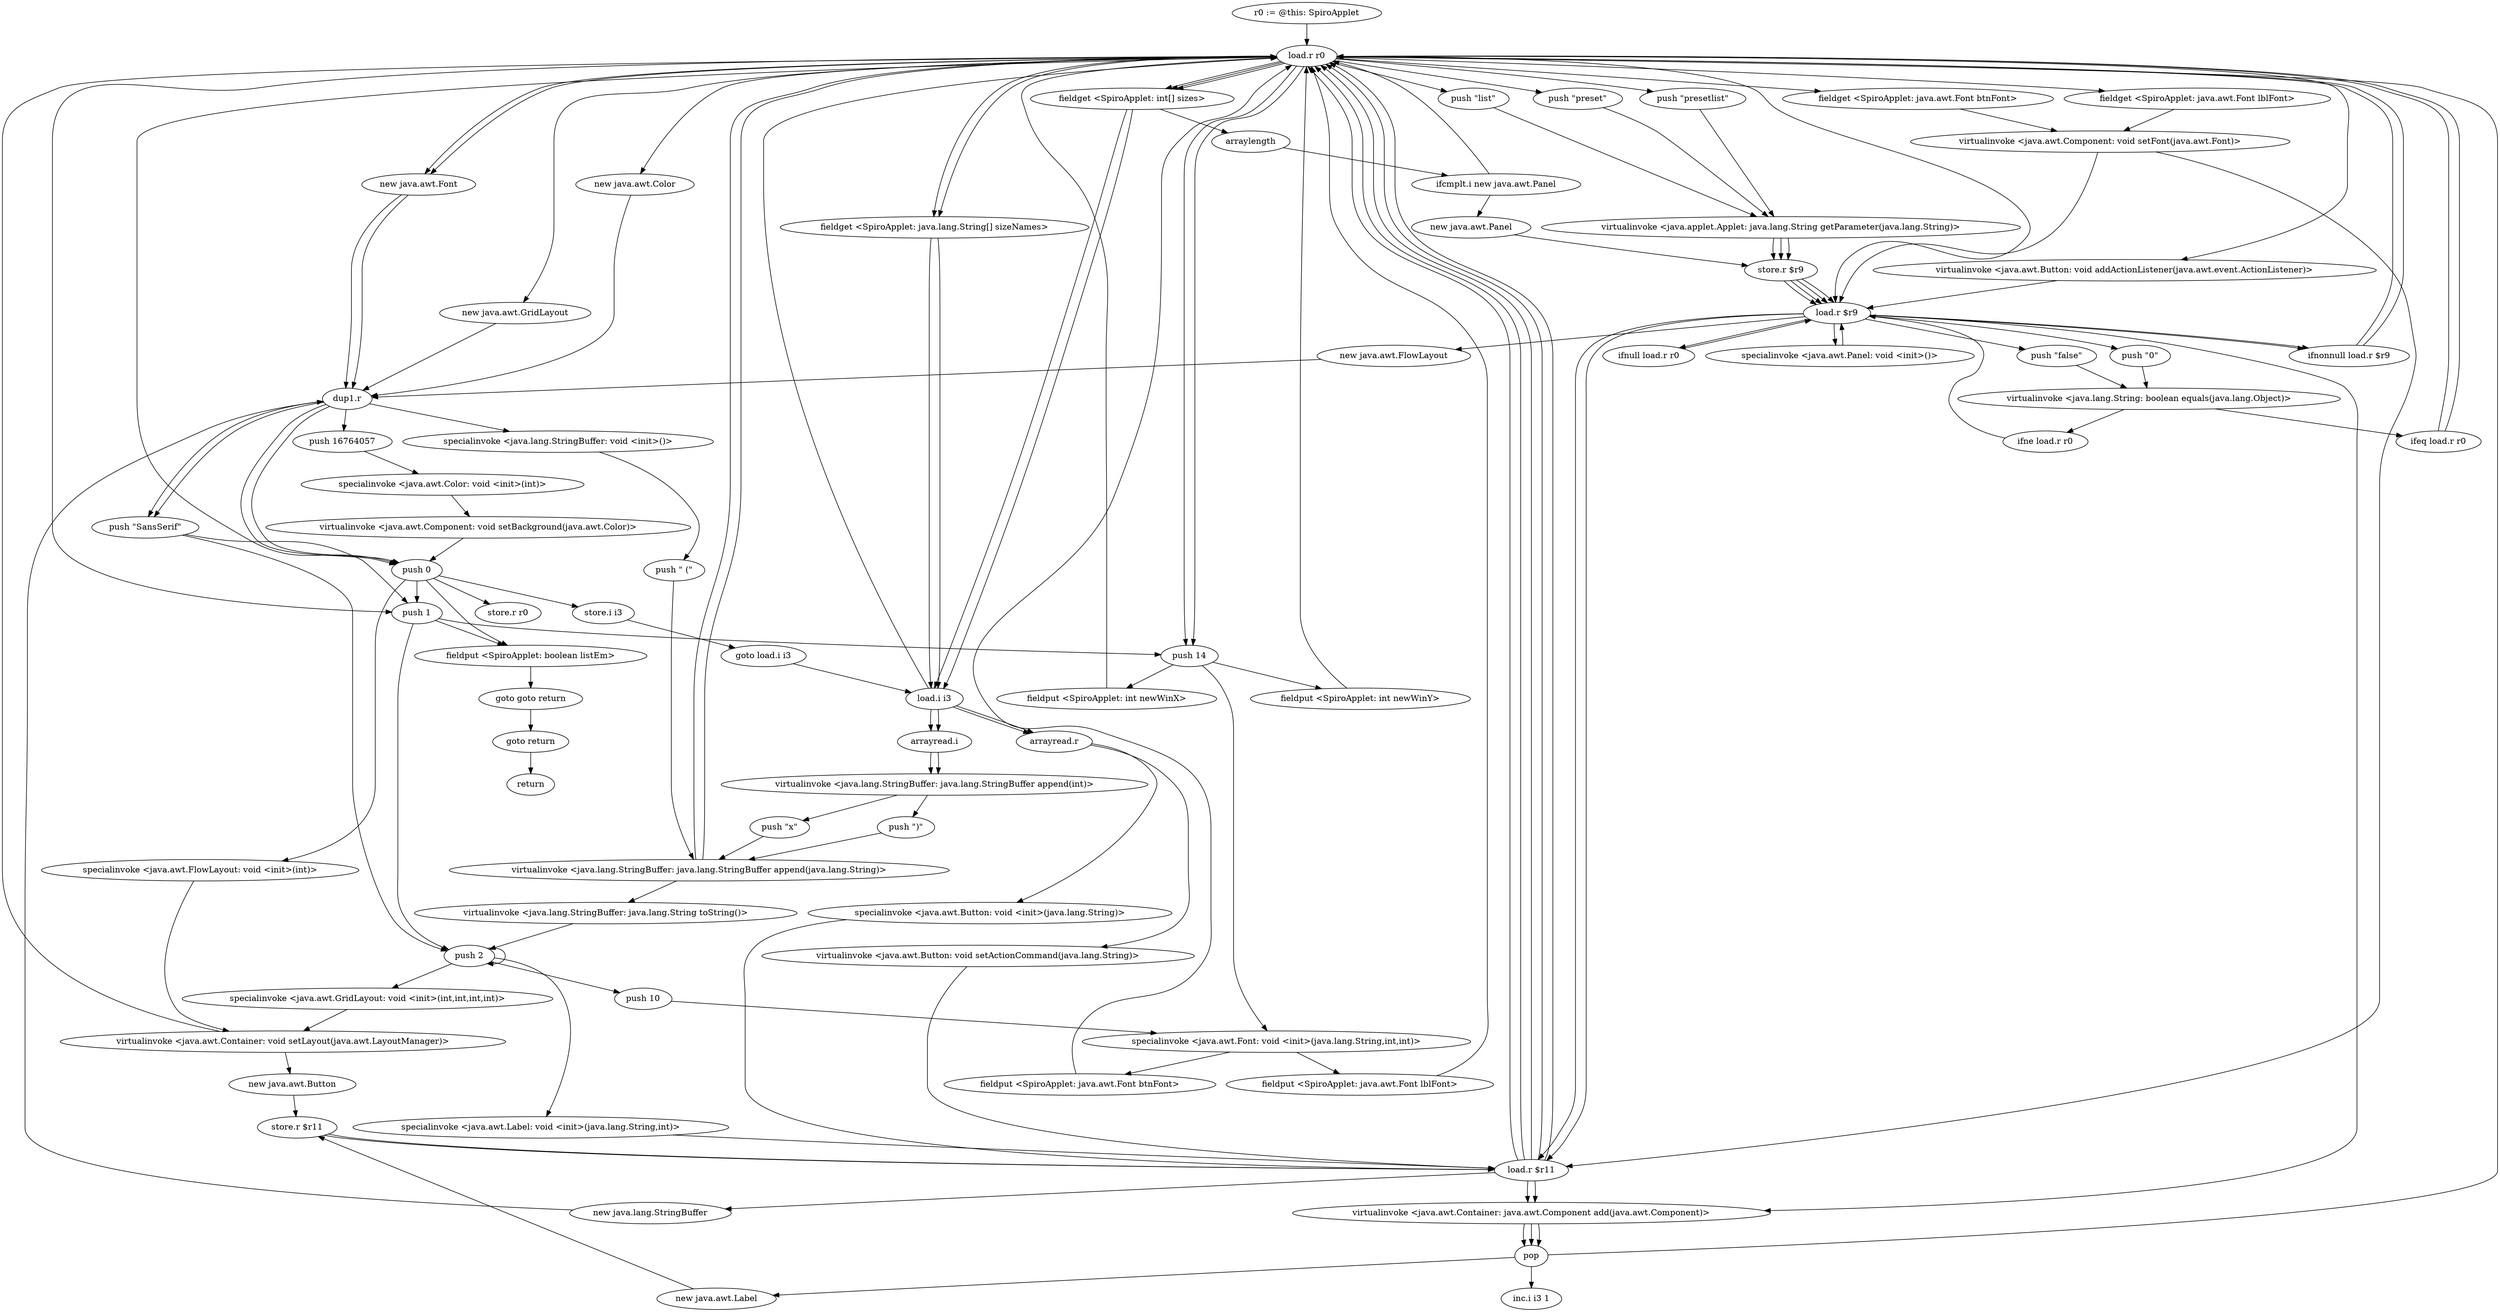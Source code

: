 digraph "" {
    "r0 := @this: SpiroApplet"
    "load.r r0"
    "r0 := @this: SpiroApplet"->"load.r r0";
    "new java.awt.Font"
    "load.r r0"->"new java.awt.Font";
    "dup1.r"
    "new java.awt.Font"->"dup1.r";
    "push \"SansSerif\""
    "dup1.r"->"push \"SansSerif\"";
    "push 1"
    "push \"SansSerif\""->"push 1";
    "push 14"
    "push 1"->"push 14";
    "specialinvoke <java.awt.Font: void <init>(java.lang.String,int,int)>"
    "push 14"->"specialinvoke <java.awt.Font: void <init>(java.lang.String,int,int)>";
    "fieldput <SpiroApplet: java.awt.Font btnFont>"
    "specialinvoke <java.awt.Font: void <init>(java.lang.String,int,int)>"->"fieldput <SpiroApplet: java.awt.Font btnFont>";
    "fieldput <SpiroApplet: java.awt.Font btnFont>"->"load.r r0";
    "load.r r0"->"new java.awt.Font";
    "new java.awt.Font"->"dup1.r";
    "dup1.r"->"push \"SansSerif\"";
    "push 2"
    "push \"SansSerif\""->"push 2";
    "push 10"
    "push 2"->"push 10";
    "push 10"->"specialinvoke <java.awt.Font: void <init>(java.lang.String,int,int)>";
    "fieldput <SpiroApplet: java.awt.Font lblFont>"
    "specialinvoke <java.awt.Font: void <init>(java.lang.String,int,int)>"->"fieldput <SpiroApplet: java.awt.Font lblFont>";
    "fieldput <SpiroApplet: java.awt.Font lblFont>"->"load.r r0";
    "load.r r0"->"push 14";
    "fieldput <SpiroApplet: int newWinX>"
    "push 14"->"fieldput <SpiroApplet: int newWinX>";
    "fieldput <SpiroApplet: int newWinX>"->"load.r r0";
    "load.r r0"->"push 14";
    "fieldput <SpiroApplet: int newWinY>"
    "push 14"->"fieldput <SpiroApplet: int newWinY>";
    "fieldput <SpiroApplet: int newWinY>"->"load.r r0";
    "new java.awt.GridLayout"
    "load.r r0"->"new java.awt.GridLayout";
    "new java.awt.GridLayout"->"dup1.r";
    "push 0"
    "dup1.r"->"push 0";
    "push 0"->"push 1";
    "push 1"->"push 2";
    "push 2"->"push 2";
    "specialinvoke <java.awt.GridLayout: void <init>(int,int,int,int)>"
    "push 2"->"specialinvoke <java.awt.GridLayout: void <init>(int,int,int,int)>";
    "virtualinvoke <java.awt.Container: void setLayout(java.awt.LayoutManager)>"
    "specialinvoke <java.awt.GridLayout: void <init>(int,int,int,int)>"->"virtualinvoke <java.awt.Container: void setLayout(java.awt.LayoutManager)>";
    "virtualinvoke <java.awt.Container: void setLayout(java.awt.LayoutManager)>"->"load.r r0";
    "new java.awt.Color"
    "load.r r0"->"new java.awt.Color";
    "new java.awt.Color"->"dup1.r";
    "push 16764057"
    "dup1.r"->"push 16764057";
    "specialinvoke <java.awt.Color: void <init>(int)>"
    "push 16764057"->"specialinvoke <java.awt.Color: void <init>(int)>";
    "virtualinvoke <java.awt.Component: void setBackground(java.awt.Color)>"
    "specialinvoke <java.awt.Color: void <init>(int)>"->"virtualinvoke <java.awt.Component: void setBackground(java.awt.Color)>";
    "virtualinvoke <java.awt.Component: void setBackground(java.awt.Color)>"->"push 0";
    "store.i i3"
    "push 0"->"store.i i3";
    "goto load.i i3"
    "store.i i3"->"goto load.i i3";
    "load.i i3"
    "goto load.i i3"->"load.i i3";
    "load.i i3"->"load.r r0";
    "fieldget <SpiroApplet: int[] sizes>"
    "load.r r0"->"fieldget <SpiroApplet: int[] sizes>";
    "arraylength"
    "fieldget <SpiroApplet: int[] sizes>"->"arraylength";
    "ifcmplt.i new java.awt.Panel"
    "arraylength"->"ifcmplt.i new java.awt.Panel";
    "ifcmplt.i new java.awt.Panel"->"load.r r0";
    "push \"list\""
    "load.r r0"->"push \"list\"";
    "virtualinvoke <java.applet.Applet: java.lang.String getParameter(java.lang.String)>"
    "push \"list\""->"virtualinvoke <java.applet.Applet: java.lang.String getParameter(java.lang.String)>";
    "store.r $r9"
    "virtualinvoke <java.applet.Applet: java.lang.String getParameter(java.lang.String)>"->"store.r $r9";
    "load.r $r9"
    "store.r $r9"->"load.r $r9";
    "ifnonnull load.r $r9"
    "load.r $r9"->"ifnonnull load.r $r9";
    "ifnonnull load.r $r9"->"load.r r0";
    "push \"preset\""
    "load.r r0"->"push \"preset\"";
    "push \"preset\""->"virtualinvoke <java.applet.Applet: java.lang.String getParameter(java.lang.String)>";
    "virtualinvoke <java.applet.Applet: java.lang.String getParameter(java.lang.String)>"->"store.r $r9";
    "store.r $r9"->"load.r $r9";
    "load.r $r9"->"ifnonnull load.r $r9";
    "ifnonnull load.r $r9"->"load.r r0";
    "push \"presetlist\""
    "load.r r0"->"push \"presetlist\"";
    "push \"presetlist\""->"virtualinvoke <java.applet.Applet: java.lang.String getParameter(java.lang.String)>";
    "virtualinvoke <java.applet.Applet: java.lang.String getParameter(java.lang.String)>"->"store.r $r9";
    "store.r $r9"->"load.r $r9";
    "ifnull load.r r0"
    "load.r $r9"->"ifnull load.r r0";
    "ifnull load.r r0"->"load.r $r9";
    "push \"0\""
    "load.r $r9"->"push \"0\"";
    "virtualinvoke <java.lang.String: boolean equals(java.lang.Object)>"
    "push \"0\""->"virtualinvoke <java.lang.String: boolean equals(java.lang.Object)>";
    "ifne load.r r0"
    "virtualinvoke <java.lang.String: boolean equals(java.lang.Object)>"->"ifne load.r r0";
    "ifne load.r r0"->"load.r $r9";
    "push \"false\""
    "load.r $r9"->"push \"false\"";
    "push \"false\""->"virtualinvoke <java.lang.String: boolean equals(java.lang.Object)>";
    "ifeq load.r r0"
    "virtualinvoke <java.lang.String: boolean equals(java.lang.Object)>"->"ifeq load.r r0";
    "ifeq load.r r0"->"load.r r0";
    "load.r r0"->"push 0";
    "fieldput <SpiroApplet: boolean listEm>"
    "push 0"->"fieldput <SpiroApplet: boolean listEm>";
    "goto goto return"
    "fieldput <SpiroApplet: boolean listEm>"->"goto goto return";
    "goto return"
    "goto goto return"->"goto return";
    "return"
    "goto return"->"return";
    "store.r r0"
    "push 0"->"store.r r0";
    "ifeq load.r r0"->"load.r r0";
    "load.r r0"->"push 1";
    "push 1"->"fieldput <SpiroApplet: boolean listEm>";
    "new java.awt.Panel"
    "ifcmplt.i new java.awt.Panel"->"new java.awt.Panel";
    "new java.awt.Panel"->"store.r $r9";
    "store.r $r9"->"load.r $r9";
    "specialinvoke <java.awt.Panel: void <init>()>"
    "load.r $r9"->"specialinvoke <java.awt.Panel: void <init>()>";
    "specialinvoke <java.awt.Panel: void <init>()>"->"load.r $r9";
    "new java.awt.FlowLayout"
    "load.r $r9"->"new java.awt.FlowLayout";
    "new java.awt.FlowLayout"->"dup1.r";
    "dup1.r"->"push 0";
    "specialinvoke <java.awt.FlowLayout: void <init>(int)>"
    "push 0"->"specialinvoke <java.awt.FlowLayout: void <init>(int)>";
    "specialinvoke <java.awt.FlowLayout: void <init>(int)>"->"virtualinvoke <java.awt.Container: void setLayout(java.awt.LayoutManager)>";
    "new java.awt.Button"
    "virtualinvoke <java.awt.Container: void setLayout(java.awt.LayoutManager)>"->"new java.awt.Button";
    "store.r $r11"
    "new java.awt.Button"->"store.r $r11";
    "load.r $r11"
    "store.r $r11"->"load.r $r11";
    "load.r $r11"->"load.r r0";
    "fieldget <SpiroApplet: java.lang.String[] sizeNames>"
    "load.r r0"->"fieldget <SpiroApplet: java.lang.String[] sizeNames>";
    "fieldget <SpiroApplet: java.lang.String[] sizeNames>"->"load.i i3";
    "arrayread.r"
    "load.i i3"->"arrayread.r";
    "specialinvoke <java.awt.Button: void <init>(java.lang.String)>"
    "arrayread.r"->"specialinvoke <java.awt.Button: void <init>(java.lang.String)>";
    "specialinvoke <java.awt.Button: void <init>(java.lang.String)>"->"load.r $r11";
    "load.r $r11"->"load.r r0";
    "fieldget <SpiroApplet: java.awt.Font btnFont>"
    "load.r r0"->"fieldget <SpiroApplet: java.awt.Font btnFont>";
    "virtualinvoke <java.awt.Component: void setFont(java.awt.Font)>"
    "fieldget <SpiroApplet: java.awt.Font btnFont>"->"virtualinvoke <java.awt.Component: void setFont(java.awt.Font)>";
    "virtualinvoke <java.awt.Component: void setFont(java.awt.Font)>"->"load.r $r11";
    "load.r $r11"->"load.r r0";
    "load.r r0"->"fieldget <SpiroApplet: java.lang.String[] sizeNames>";
    "fieldget <SpiroApplet: java.lang.String[] sizeNames>"->"load.i i3";
    "load.i i3"->"arrayread.r";
    "virtualinvoke <java.awt.Button: void setActionCommand(java.lang.String)>"
    "arrayread.r"->"virtualinvoke <java.awt.Button: void setActionCommand(java.lang.String)>";
    "virtualinvoke <java.awt.Button: void setActionCommand(java.lang.String)>"->"load.r $r11";
    "load.r $r11"->"load.r r0";
    "virtualinvoke <java.awt.Button: void addActionListener(java.awt.event.ActionListener)>"
    "load.r r0"->"virtualinvoke <java.awt.Button: void addActionListener(java.awt.event.ActionListener)>";
    "virtualinvoke <java.awt.Button: void addActionListener(java.awt.event.ActionListener)>"->"load.r $r9";
    "load.r $r9"->"load.r $r11";
    "virtualinvoke <java.awt.Container: java.awt.Component add(java.awt.Component)>"
    "load.r $r11"->"virtualinvoke <java.awt.Container: java.awt.Component add(java.awt.Component)>";
    "pop"
    "virtualinvoke <java.awt.Container: java.awt.Component add(java.awt.Component)>"->"pop";
    "new java.awt.Label"
    "pop"->"new java.awt.Label";
    "new java.awt.Label"->"store.r $r11";
    "store.r $r11"->"load.r $r11";
    "new java.lang.StringBuffer"
    "load.r $r11"->"new java.lang.StringBuffer";
    "new java.lang.StringBuffer"->"dup1.r";
    "specialinvoke <java.lang.StringBuffer: void <init>()>"
    "dup1.r"->"specialinvoke <java.lang.StringBuffer: void <init>()>";
    "push \" (\""
    "specialinvoke <java.lang.StringBuffer: void <init>()>"->"push \" (\"";
    "virtualinvoke <java.lang.StringBuffer: java.lang.StringBuffer append(java.lang.String)>"
    "push \" (\""->"virtualinvoke <java.lang.StringBuffer: java.lang.StringBuffer append(java.lang.String)>";
    "virtualinvoke <java.lang.StringBuffer: java.lang.StringBuffer append(java.lang.String)>"->"load.r r0";
    "load.r r0"->"fieldget <SpiroApplet: int[] sizes>";
    "fieldget <SpiroApplet: int[] sizes>"->"load.i i3";
    "arrayread.i"
    "load.i i3"->"arrayread.i";
    "virtualinvoke <java.lang.StringBuffer: java.lang.StringBuffer append(int)>"
    "arrayread.i"->"virtualinvoke <java.lang.StringBuffer: java.lang.StringBuffer append(int)>";
    "push \"x\""
    "virtualinvoke <java.lang.StringBuffer: java.lang.StringBuffer append(int)>"->"push \"x\"";
    "push \"x\""->"virtualinvoke <java.lang.StringBuffer: java.lang.StringBuffer append(java.lang.String)>";
    "virtualinvoke <java.lang.StringBuffer: java.lang.StringBuffer append(java.lang.String)>"->"load.r r0";
    "load.r r0"->"fieldget <SpiroApplet: int[] sizes>";
    "fieldget <SpiroApplet: int[] sizes>"->"load.i i3";
    "load.i i3"->"arrayread.i";
    "arrayread.i"->"virtualinvoke <java.lang.StringBuffer: java.lang.StringBuffer append(int)>";
    "push \")\""
    "virtualinvoke <java.lang.StringBuffer: java.lang.StringBuffer append(int)>"->"push \")\"";
    "push \")\""->"virtualinvoke <java.lang.StringBuffer: java.lang.StringBuffer append(java.lang.String)>";
    "virtualinvoke <java.lang.StringBuffer: java.lang.String toString()>"
    "virtualinvoke <java.lang.StringBuffer: java.lang.StringBuffer append(java.lang.String)>"->"virtualinvoke <java.lang.StringBuffer: java.lang.String toString()>";
    "virtualinvoke <java.lang.StringBuffer: java.lang.String toString()>"->"push 2";
    "specialinvoke <java.awt.Label: void <init>(java.lang.String,int)>"
    "push 2"->"specialinvoke <java.awt.Label: void <init>(java.lang.String,int)>";
    "specialinvoke <java.awt.Label: void <init>(java.lang.String,int)>"->"load.r $r11";
    "load.r $r11"->"load.r r0";
    "fieldget <SpiroApplet: java.awt.Font lblFont>"
    "load.r r0"->"fieldget <SpiroApplet: java.awt.Font lblFont>";
    "fieldget <SpiroApplet: java.awt.Font lblFont>"->"virtualinvoke <java.awt.Component: void setFont(java.awt.Font)>";
    "virtualinvoke <java.awt.Component: void setFont(java.awt.Font)>"->"load.r $r9";
    "load.r $r9"->"load.r $r11";
    "load.r $r11"->"virtualinvoke <java.awt.Container: java.awt.Component add(java.awt.Component)>";
    "virtualinvoke <java.awt.Container: java.awt.Component add(java.awt.Component)>"->"pop";
    "pop"->"load.r r0";
    "load.r r0"->"load.r $r9";
    "load.r $r9"->"virtualinvoke <java.awt.Container: java.awt.Component add(java.awt.Component)>";
    "virtualinvoke <java.awt.Container: java.awt.Component add(java.awt.Component)>"->"pop";
    "inc.i i3 1"
    "pop"->"inc.i i3 1";
}
